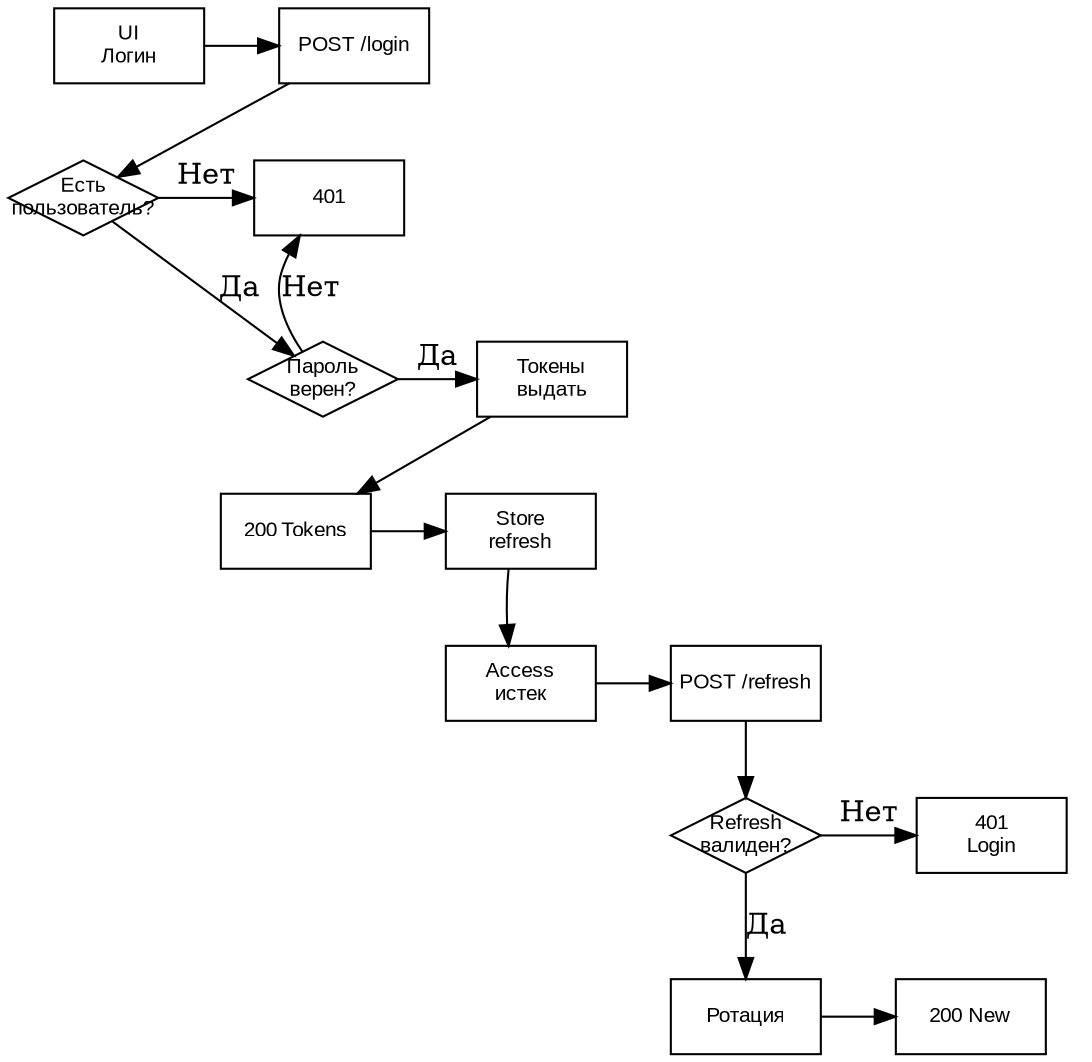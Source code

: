 digraph login_refresh_flow {
  rankdir=TB;
  node [shape=rectangle, width=1, height=0.5, fixedsize=true, fontname="GOST Type A,Arial", fontsize=10];
  /* Узлы */
  LOGIN   [label="UI\nЛогин"];
  POSTL   [label="POST /login"];
  DECUSR  [shape=diamond, label="Есть\nпользователь?"];
  ERR401  [label="401"];
  DECPASS [shape=diamond, label="Пароль\nверен?"];
  ISSUE   [label="Токены\nвыдать"];
  OK200   [label="200 Tokens"];
  STORE   [label="Store\nrefresh"];
  EXPA    [label="Access\nистек"];
  POSTR   [label="POST /refresh"];
  DECRF   [shape=diamond, label="Refresh\nвалиден?"];
  ERR401R [label="401\nLogin"];
  ROTATE  [label="Ротация"];
  NEW200  [label="200 New"];

  /* Ряды: для змейки чередуем порядок в рангах */
  { rank=same; LOGIN; POSTL }
  { rank=same; DECUSR; ERR401 }
  { rank=same; DECPASS; ISSUE }
  { rank=same; OK200; STORE }
  { rank=same; EXPA; POSTR }
  { rank=same; DECRF; ERR401R }
  { rank=same; ROTATE; NEW200 }

  /* Основные переходы (логический поток) */
  LOGIN -> POSTL -> DECUSR;
  DECUSR -> DECPASS [label="Да"];
  DECUSR -> ERR401 [label="Нет"];
  DECPASS -> ISSUE [label="Да"];
  DECPASS -> ERR401 [label="Нет"];
  ISSUE -> OK200;
  OK200 -> STORE;
  STORE -> EXPA;
  EXPA -> POSTR;
  POSTR -> DECRF;
  DECRF -> ROTATE [label="Да"];
  DECRF -> ERR401R [label="Нет"];
  ROTATE -> NEW200;

  /* Невидимые ребра помогают формировать змейку: связываем правые узлы с левыми следующих рядов */
  POSTL -> DECPASS [style=invis, weight=1];
  ERR401 -> DECPASS [style=invis, weight=1];
  ISSUE -> EXPA [style=invis, weight=1];
  STORE -> EXPA [style=invis, weight=1];
  NEW200 -> /* конец */ NEW200 [style=invis, weight=1];
}
